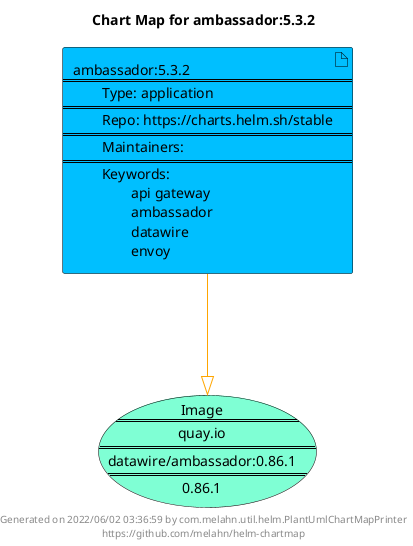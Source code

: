 @startuml
skinparam linetype ortho
skinparam backgroundColor white
skinparam usecaseBorderColor black
skinparam usecaseArrowColor LightSlateGray
skinparam artifactBorderColor black
skinparam artifactArrowColor LightSlateGray

title Chart Map for ambassador:5.3.2

'There is one referenced Helm Chart
artifact "ambassador:5.3.2\n====\n\tType: application\n====\n\tRepo: https://charts.helm.sh/stable\n====\n\tMaintainers: \n====\n\tKeywords: \n\t\tapi gateway\n\t\tambassador\n\t\tdatawire\n\t\tenvoy" as ambassador_5_3_2 #DeepSkyBlue

'There is one referenced Docker Image
usecase "Image\n====\nquay.io\n====\ndatawire/ambassador:0.86.1\n====\n0.86.1" as quay_io_datawire_ambassador_0_86_1 #Aquamarine

'Chart Dependencies
ambassador_5_3_2--[#orange]-|>quay_io_datawire_ambassador_0_86_1

center footer Generated on 2022/06/02 03:36:59 by com.melahn.util.helm.PlantUmlChartMapPrinter\nhttps://github.com/melahn/helm-chartmap
@enduml
